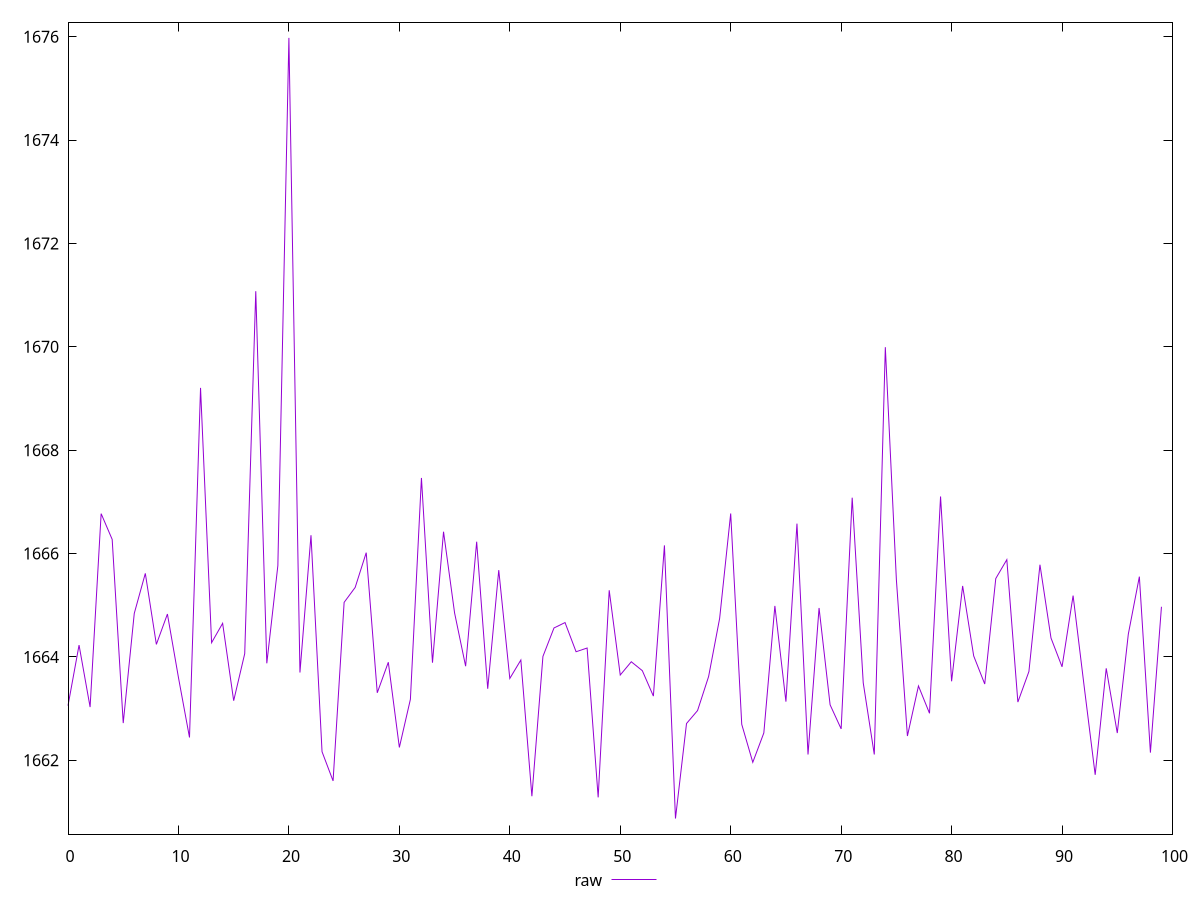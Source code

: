reset
set terminal svg size 640, 490
set output "reprap/first-cpu-idle/samples/pages+cached+noexternal+nofonts+nosvg+noimg+nocss/raw/values.svg"

$raw <<EOF
0 1663.0569999999998
1 1664.2286000000001
2 1663.0295
3 1666.7719000000002
4 1666.2734
5 1662.7201
6 1664.8422999999998
7 1665.6162
8 1664.2422000000001
9 1664.8295000000005
10 1663.6014
11 1662.4415
12 1669.2058
13 1664.2753
14 1664.6500999999998
15 1663.1526999999999
16 1664.0631
17 1671.0765000000001
18 1663.8763
19 1665.7661999999998
20 1675.9770999999996
21 1663.6979000000001
22 1666.3543
23 1662.1658000000002
24 1661.601
25 1665.0556000000001
26 1665.3446999999999
27 1666.0169999999998
28 1663.3059
29 1663.8971000000001
30 1662.2487
31 1663.1791999999996
32 1667.4631999999997
33 1663.8876999999995
34 1666.4223
35 1664.8516000000004
36 1663.8202
37 1666.2285000000002
38 1663.3841000000002
39 1665.6793
40 1663.583
41 1663.9401000000003
42 1661.3039999999999
43 1664.01
44 1664.5602
45 1664.6647
46 1664.1005
47 1664.172
48 1661.283
49 1665.2895
50 1663.6499
51 1663.9063999999998
52 1663.7335
53 1663.2415999999998
54 1666.1579000000002
55 1660.8732000000005
56 1662.7115000000003
57 1662.9623000000001
58 1663.6205000000004
59 1664.7468000000006
60 1666.7752999999998
61 1662.6954
62 1661.9606
63 1662.5289000000002
64 1664.9865
65 1663.1344999999997
66 1666.5789999999997
67 1662.1120000000005
68 1664.9469999999997
69 1663.0731999999998
70 1662.6075
71 1667.0807999999997
72 1663.4980999999998
73 1662.1121999999998
74 1669.9929
75 1665.4964000000004
76 1662.4698
77 1663.4378000000002
78 1662.9093
79 1667.1036
80 1663.5286999999996
81 1665.3733999999997
82 1664.0193999999997
83 1663.4756
84 1665.5168
85 1665.8817
86 1663.1262
87 1663.7169999999996
88 1665.7839000000001
89 1664.3654000000001
90 1663.8084999999999
91 1665.1864
92 1663.4339
93 1661.7190999999998
94 1663.7788
95 1662.5273000000002
96 1664.4407999999999
97 1665.5533
98 1662.1482999999998
99 1664.9703000000004
EOF

set key outside below
set yrange [1660.5711220000005:1676.2791779999995]

plot \
  $raw title "raw" with line, \


reset